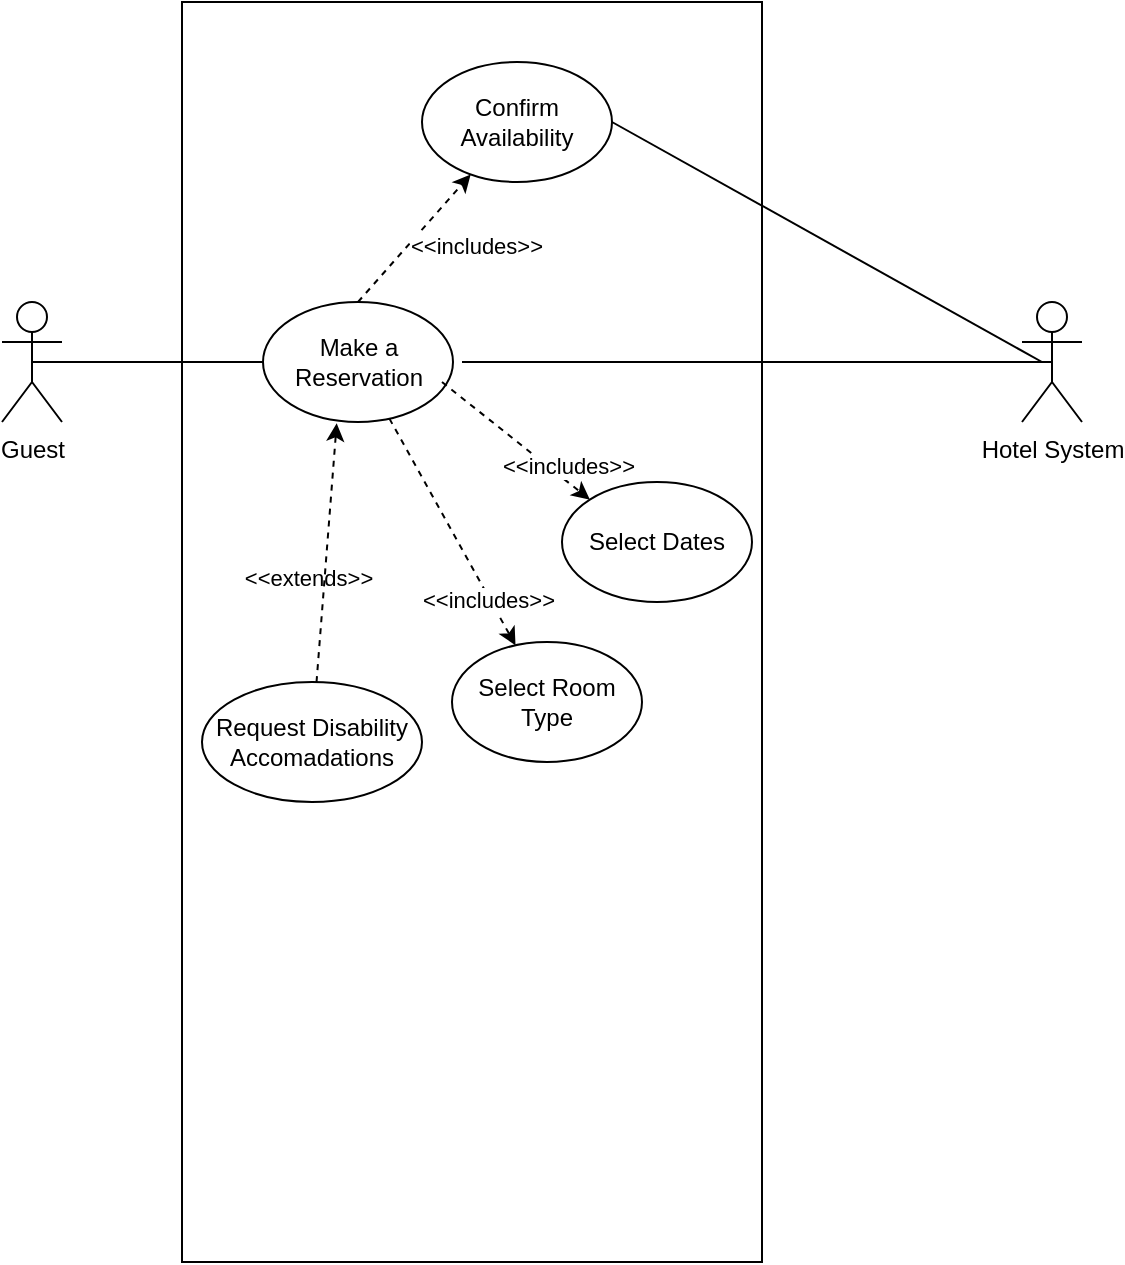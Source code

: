 <mxfile version="20.3.0" type="device"><diagram id="zdZcTGFGV1w64RLv-16S" name="Page-1"><mxGraphModel dx="2062" dy="2325" grid="1" gridSize="10" guides="1" tooltips="1" connect="1" arrows="1" fold="1" page="1" pageScale="1" pageWidth="850" pageHeight="1100" math="0" shadow="0"><root><mxCell id="0"/><mxCell id="1" parent="0"/><mxCell id="lY0H7_yR5DIAhdimTl7y-1" value="Guest" style="shape=umlActor;verticalLabelPosition=bottom;verticalAlign=top;html=1;outlineConnect=0;" parent="1" vertex="1"><mxGeometry x="200" y="130" width="30" height="60" as="geometry"/></mxCell><mxCell id="lY0H7_yR5DIAhdimTl7y-3" value="" style="rounded=0;whiteSpace=wrap;html=1;" parent="1" vertex="1"><mxGeometry x="290" y="-20" width="290" height="630" as="geometry"/></mxCell><mxCell id="lY0H7_yR5DIAhdimTl7y-10" value="Hotel System" style="shape=umlActor;verticalLabelPosition=bottom;verticalAlign=top;html=1;outlineConnect=0;" parent="1" vertex="1"><mxGeometry x="710" y="130" width="30" height="60" as="geometry"/></mxCell><mxCell id="lY0H7_yR5DIAhdimTl7y-13" value="Make a Reservation" style="ellipse;whiteSpace=wrap;html=1;" parent="1" vertex="1"><mxGeometry x="330.5" y="130" width="95" height="60" as="geometry"/></mxCell><mxCell id="lY0H7_yR5DIAhdimTl7y-14" value="Select Room Type" style="ellipse;whiteSpace=wrap;html=1;" parent="1" vertex="1"><mxGeometry x="425" y="300" width="95" height="60" as="geometry"/></mxCell><mxCell id="lY0H7_yR5DIAhdimTl7y-15" value="Confirm Availability" style="ellipse;whiteSpace=wrap;html=1;" parent="1" vertex="1"><mxGeometry x="410" y="10" width="95" height="60" as="geometry"/></mxCell><mxCell id="lY0H7_yR5DIAhdimTl7y-18" value="Select Dates" style="ellipse;whiteSpace=wrap;html=1;" parent="1" vertex="1"><mxGeometry x="480" y="220" width="95" height="60" as="geometry"/></mxCell><mxCell id="lY0H7_yR5DIAhdimTl7y-25" value="" style="endArrow=classic;html=1;rounded=0;dashed=1;exitX=0.5;exitY=0;exitDx=0;exitDy=0;" parent="1" source="lY0H7_yR5DIAhdimTl7y-13" target="lY0H7_yR5DIAhdimTl7y-15" edge="1"><mxGeometry width="50" height="50" relative="1" as="geometry"><mxPoint x="320" y="390" as="sourcePoint"/><mxPoint x="370" y="340" as="targetPoint"/></mxGeometry></mxCell><mxCell id="lY0H7_yR5DIAhdimTl7y-31" value="&amp;lt;&amp;lt;includes&amp;gt;&amp;gt;" style="edgeLabel;html=1;align=center;verticalAlign=middle;resizable=0;points=[];" parent="lY0H7_yR5DIAhdimTl7y-25" vertex="1" connectable="0"><mxGeometry x="-0.373" y="2" relative="1" as="geometry"><mxPoint x="43" y="-7" as="offset"/></mxGeometry></mxCell><mxCell id="lY0H7_yR5DIAhdimTl7y-26" value="" style="endArrow=classic;html=1;rounded=0;dashed=1;entryX=0;entryY=0;entryDx=0;entryDy=0;" parent="1" target="lY0H7_yR5DIAhdimTl7y-18" edge="1"><mxGeometry width="50" height="50" relative="1" as="geometry"><mxPoint x="420" y="170" as="sourcePoint"/><mxPoint x="380" y="350" as="targetPoint"/></mxGeometry></mxCell><mxCell id="lY0H7_yR5DIAhdimTl7y-27" value="" style="endArrow=classic;html=1;rounded=0;dashed=1;" parent="1" source="lY0H7_yR5DIAhdimTl7y-13" target="lY0H7_yR5DIAhdimTl7y-14" edge="1"><mxGeometry width="50" height="50" relative="1" as="geometry"><mxPoint x="340" y="410" as="sourcePoint"/><mxPoint x="390" y="360" as="targetPoint"/></mxGeometry></mxCell><mxCell id="lY0H7_yR5DIAhdimTl7y-34" value="" style="endArrow=none;html=1;rounded=0;entryX=0;entryY=0.5;entryDx=0;entryDy=0;exitX=0.5;exitY=0.5;exitDx=0;exitDy=0;exitPerimeter=0;" parent="1" source="lY0H7_yR5DIAhdimTl7y-1" target="lY0H7_yR5DIAhdimTl7y-13" edge="1"><mxGeometry width="50" height="50" relative="1" as="geometry"><mxPoint x="220" y="160" as="sourcePoint"/><mxPoint x="390" y="360" as="targetPoint"/></mxGeometry></mxCell><mxCell id="lY0H7_yR5DIAhdimTl7y-37" value="" style="endArrow=none;html=1;rounded=0;exitX=1;exitY=0.5;exitDx=0;exitDy=0;" parent="1" source="lY0H7_yR5DIAhdimTl7y-15" edge="1"><mxGeometry width="50" height="50" relative="1" as="geometry"><mxPoint x="250" y="501.935" as="sourcePoint"/><mxPoint x="720" y="160" as="targetPoint"/></mxGeometry></mxCell><mxCell id="lY0H7_yR5DIAhdimTl7y-41" value="&amp;lt;&amp;lt;extends&amp;gt;&amp;gt;" style="edgeLabel;html=1;align=center;verticalAlign=middle;resizable=0;points=[];" parent="1" vertex="1" connectable="0"><mxGeometry x="215" y="239.997" as="geometry"><mxPoint x="138" y="28" as="offset"/></mxGeometry></mxCell><mxCell id="lY0H7_yR5DIAhdimTl7y-42" value="&amp;lt;&amp;lt;includes&amp;gt;&amp;gt;" style="edgeLabel;html=1;align=center;verticalAlign=middle;resizable=0;points=[];" parent="1" vertex="1" connectable="0"><mxGeometry x="490" y="159.997" as="geometry"><mxPoint x="-7" y="52" as="offset"/></mxGeometry></mxCell><mxCell id="lY0H7_yR5DIAhdimTl7y-46" value="" style="endArrow=none;html=1;rounded=0;entryX=0.5;entryY=0.5;entryDx=0;entryDy=0;entryPerimeter=0;" parent="1" target="lY0H7_yR5DIAhdimTl7y-10" edge="1"><mxGeometry width="50" height="50" relative="1" as="geometry"><mxPoint x="430" y="160" as="sourcePoint"/><mxPoint x="370" y="340" as="targetPoint"/></mxGeometry></mxCell><mxCell id="MP-mpG5aHDPicYXyxvOO-1" value="Request Disability Accomadations" style="ellipse;whiteSpace=wrap;html=1;" vertex="1" parent="1"><mxGeometry x="300" y="320" width="110" height="60" as="geometry"/></mxCell><mxCell id="MP-mpG5aHDPicYXyxvOO-2" value="" style="endArrow=classic;html=1;rounded=0;dashed=1;entryX=0.388;entryY=1.011;entryDx=0;entryDy=0;entryPerimeter=0;" edge="1" parent="1" source="MP-mpG5aHDPicYXyxvOO-1" target="lY0H7_yR5DIAhdimTl7y-13"><mxGeometry width="50" height="50" relative="1" as="geometry"><mxPoint x="309.997" y="200.001" as="sourcePoint"/><mxPoint x="373.169" y="313.357" as="targetPoint"/></mxGeometry></mxCell><mxCell id="MP-mpG5aHDPicYXyxvOO-3" value="&amp;lt;&amp;lt;includes&amp;gt;&amp;gt;" style="edgeLabel;html=1;align=center;verticalAlign=middle;resizable=0;points=[];" vertex="1" connectable="0" parent="1"><mxGeometry x="370" y="259.997" as="geometry"><mxPoint x="73" y="19" as="offset"/></mxGeometry></mxCell></root></mxGraphModel></diagram></mxfile>